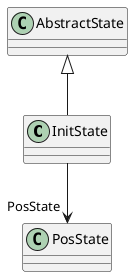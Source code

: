 @startuml
class InitState {
}
AbstractState <|-- InitState
InitState --> "PosState" PosState
@enduml
